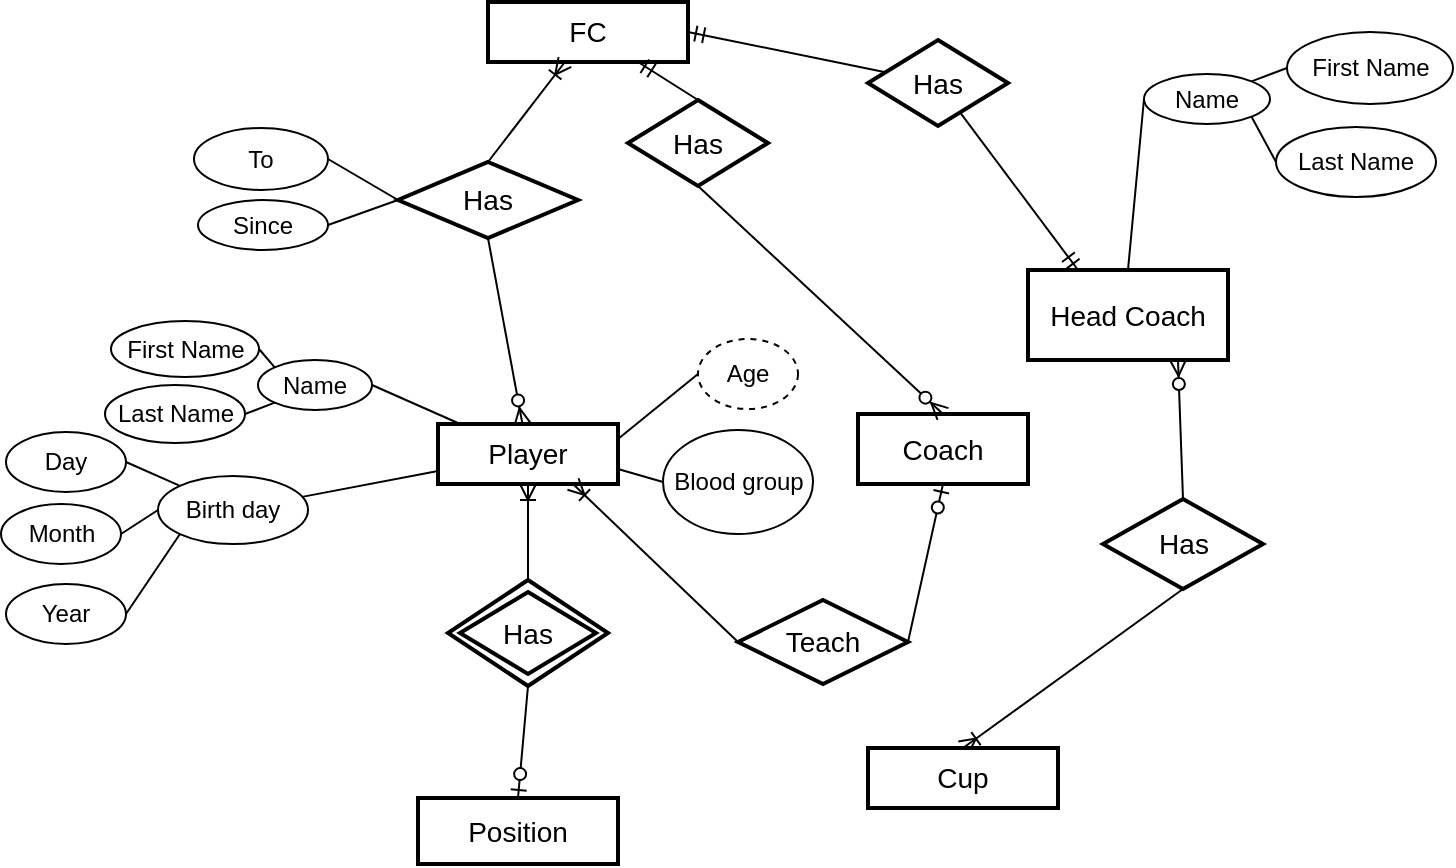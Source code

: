 <mxfile version="10.4.6" type="github"><diagram name="Page-1" id="e56a1550-8fbb-45ad-956c-1786394a9013"><mxGraphModel dx="1188" dy="685" grid="1" gridSize="10" guides="1" tooltips="1" connect="1" arrows="1" fold="1" page="1" pageScale="1" pageWidth="1100" pageHeight="850" background="#ffffff" math="0" shadow="0"><root><mxCell id="0"/><mxCell id="1" parent="0"/><mxCell id="apq4QGrBXz5iYKbzIYqq-2" value="FC" style="strokeWidth=2;whiteSpace=wrap;html=1;align=center;fontSize=14;" parent="1" vertex="1"><mxGeometry x="460" y="89" width="100" height="30" as="geometry"/></mxCell><mxCell id="apq4QGrBXz5iYKbzIYqq-28" style="rounded=0;orthogonalLoop=1;jettySize=auto;html=1;entryX=1;entryY=0.5;entryDx=0;entryDy=0;endArrow=none;endFill=0;" parent="1" source="apq4QGrBXz5iYKbzIYqq-3" target="RYt1uZxcFI_-BedDhEhb-3" edge="1"><mxGeometry relative="1" as="geometry"><mxPoint x="575" y="315" as="targetPoint"/></mxGeometry></mxCell><mxCell id="apq4QGrBXz5iYKbzIYqq-36" style="rounded=0;orthogonalLoop=1;jettySize=auto;html=1;endArrow=none;endFill=0;" parent="1" source="apq4QGrBXz5iYKbzIYqq-3" target="RYt1uZxcFI_-BedDhEhb-1" edge="1"><mxGeometry relative="1" as="geometry"><mxPoint x="330" y="350" as="targetPoint"/></mxGeometry></mxCell><mxCell id="apq4QGrBXz5iYKbzIYqq-57" style="rounded=0;orthogonalLoop=1;jettySize=auto;html=1;exitX=1;exitY=0.75;exitDx=0;exitDy=0;entryX=0;entryY=0.5;entryDx=0;entryDy=0;endArrow=none;endFill=0;" parent="1" source="apq4QGrBXz5iYKbzIYqq-3" target="apq4QGrBXz5iYKbzIYqq-29" edge="1"><mxGeometry relative="1" as="geometry"/></mxCell><mxCell id="apq4QGrBXz5iYKbzIYqq-58" style="rounded=0;orthogonalLoop=1;jettySize=auto;html=1;exitX=1;exitY=0.25;exitDx=0;exitDy=0;entryX=0;entryY=0.5;entryDx=0;entryDy=0;endArrow=none;endFill=0;" parent="1" source="apq4QGrBXz5iYKbzIYqq-3" target="apq4QGrBXz5iYKbzIYqq-32" edge="1"><mxGeometry relative="1" as="geometry"/></mxCell><mxCell id="apq4QGrBXz5iYKbzIYqq-3" value="Player&lt;br&gt;" style="strokeWidth=2;whiteSpace=wrap;html=1;align=center;fontSize=14;" parent="1" vertex="1"><mxGeometry x="435" y="300" width="90" height="30" as="geometry"/></mxCell><mxCell id="apq4QGrBXz5iYKbzIYqq-10" style="rounded=0;orthogonalLoop=1;jettySize=auto;html=1;endArrow=ERzeroToMany;endFill=1;exitX=0.5;exitY=1;exitDx=0;exitDy=0;" parent="1" source="apq4QGrBXz5iYKbzIYqq-6" target="apq4QGrBXz5iYKbzIYqq-3" edge="1"><mxGeometry relative="1" as="geometry"/></mxCell><mxCell id="apq4QGrBXz5iYKbzIYqq-11" style="rounded=0;orthogonalLoop=1;jettySize=auto;html=1;endArrow=ERoneToMany;endFill=0;exitX=0.5;exitY=0;exitDx=0;exitDy=0;" parent="1" source="apq4QGrBXz5iYKbzIYqq-6" target="apq4QGrBXz5iYKbzIYqq-2" edge="1"><mxGeometry relative="1" as="geometry"/></mxCell><mxCell id="BGSauwcj2o7iFnSYqg16-22" style="rounded=0;orthogonalLoop=1;jettySize=auto;html=1;exitX=0;exitY=0.5;exitDx=0;exitDy=0;endArrow=none;endFill=0;entryX=1;entryY=0.5;entryDx=0;entryDy=0;" parent="1" source="apq4QGrBXz5iYKbzIYqq-6" target="BGSauwcj2o7iFnSYqg16-19" edge="1"><mxGeometry relative="1" as="geometry"><mxPoint x="320" y="128" as="targetPoint"/></mxGeometry></mxCell><mxCell id="BGSauwcj2o7iFnSYqg16-23" style="rounded=0;orthogonalLoop=1;jettySize=auto;html=1;exitX=0;exitY=0.5;exitDx=0;exitDy=0;entryX=1;entryY=0.5;entryDx=0;entryDy=0;endArrow=none;endFill=0;" parent="1" source="apq4QGrBXz5iYKbzIYqq-6" target="BGSauwcj2o7iFnSYqg16-18" edge="1"><mxGeometry relative="1" as="geometry"/></mxCell><mxCell id="apq4QGrBXz5iYKbzIYqq-6" value="Has" style="shape=rhombus;strokeWidth=2;fontSize=17;perimeter=rhombusPerimeter;whiteSpace=wrap;html=1;align=center;fontSize=14;" parent="1" vertex="1"><mxGeometry x="415" y="169" width="90" height="38" as="geometry"/></mxCell><mxCell id="apq4QGrBXz5iYKbzIYqq-14" style="edgeStyle=orthogonalEdgeStyle;rounded=0;orthogonalLoop=1;jettySize=auto;html=1;entryX=0.5;entryY=1;entryDx=0;entryDy=0;exitX=0.5;exitY=0;exitDx=0;exitDy=0;endArrow=ERoneToMany;endFill=0;" parent="1" source="BGSauwcj2o7iFnSYqg16-17" target="apq4QGrBXz5iYKbzIYqq-3" edge="1"><mxGeometry relative="1" as="geometry"><mxPoint x="480" y="375" as="sourcePoint"/></mxGeometry></mxCell><mxCell id="apq4QGrBXz5iYKbzIYqq-15" style="rounded=0;orthogonalLoop=1;jettySize=auto;html=1;entryX=0.5;entryY=0;entryDx=0;entryDy=0;exitX=0.5;exitY=1;exitDx=0;exitDy=0;endArrow=ERzeroToOne;endFill=1;" parent="1" source="BGSauwcj2o7iFnSYqg16-17" target="RYt1uZxcFI_-BedDhEhb-37" edge="1"><mxGeometry relative="1" as="geometry"><mxPoint x="480" y="440" as="sourcePoint"/><mxPoint x="480" y="490" as="targetPoint"/></mxGeometry></mxCell><mxCell id="apq4QGrBXz5iYKbzIYqq-26" style="rounded=0;orthogonalLoop=1;jettySize=auto;html=1;exitX=0;exitY=1;exitDx=0;exitDy=0;entryX=1;entryY=0.5;entryDx=0;entryDy=0;endArrow=none;endFill=0;" parent="1" source="RYt1uZxcFI_-BedDhEhb-3" target="apq4QGrBXz5iYKbzIYqq-20" edge="1"><mxGeometry relative="1" as="geometry"><mxPoint x="462.5" y="335.5" as="sourcePoint"/></mxGeometry></mxCell><mxCell id="apq4QGrBXz5iYKbzIYqq-71" style="rounded=0;orthogonalLoop=1;jettySize=auto;html=1;exitX=0;exitY=0;exitDx=0;exitDy=0;entryX=1;entryY=0.5;entryDx=0;entryDy=0;endArrow=none;endFill=0;" parent="1" source="RYt1uZxcFI_-BedDhEhb-3" target="apq4QGrBXz5iYKbzIYqq-18" edge="1"><mxGeometry relative="1" as="geometry"><mxPoint x="417.5" y="300.5" as="sourcePoint"/></mxGeometry></mxCell><mxCell id="apq4QGrBXz5iYKbzIYqq-18" value="First Name&lt;br&gt;" style="ellipse;whiteSpace=wrap;html=1;" parent="1" vertex="1"><mxGeometry x="271.5" y="248.5" width="74" height="28" as="geometry"/></mxCell><mxCell id="apq4QGrBXz5iYKbzIYqq-20" value="Last Name" style="ellipse;whiteSpace=wrap;html=1;" parent="1" vertex="1"><mxGeometry x="268.5" y="280.5" width="70" height="29" as="geometry"/></mxCell><mxCell id="apq4QGrBXz5iYKbzIYqq-29" value="Blood group" style="ellipse;whiteSpace=wrap;html=1;" parent="1" vertex="1"><mxGeometry x="547.5" y="303" width="75" height="52" as="geometry"/></mxCell><mxCell id="apq4QGrBXz5iYKbzIYqq-32" value="Age" style="ellipse;whiteSpace=wrap;html=1;dashed=1;" parent="1" vertex="1"><mxGeometry x="565" y="257.5" width="50" height="35" as="geometry"/></mxCell><mxCell id="apq4QGrBXz5iYKbzIYqq-41" style="rounded=0;orthogonalLoop=1;jettySize=auto;html=1;entryX=1;entryY=0.5;entryDx=0;entryDy=0;exitX=0;exitY=0.5;exitDx=0;exitDy=0;endArrow=none;endFill=0;" parent="1" source="RYt1uZxcFI_-BedDhEhb-1" target="apq4QGrBXz5iYKbzIYqq-38" edge="1"><mxGeometry relative="1" as="geometry"><mxPoint x="275" y="350" as="sourcePoint"/></mxGeometry></mxCell><mxCell id="apq4QGrBXz5iYKbzIYqq-59" style="rounded=0;orthogonalLoop=1;jettySize=auto;html=1;exitX=0;exitY=1;exitDx=0;exitDy=0;entryX=1;entryY=0.5;entryDx=0;entryDy=0;endArrow=none;endFill=0;" parent="1" source="RYt1uZxcFI_-BedDhEhb-1" target="apq4QGrBXz5iYKbzIYqq-39" edge="1"><mxGeometry relative="1" as="geometry"><mxPoint x="291" y="375" as="sourcePoint"/></mxGeometry></mxCell><mxCell id="apq4QGrBXz5iYKbzIYqq-60" style="rounded=0;orthogonalLoop=1;jettySize=auto;html=1;exitX=0;exitY=0;exitDx=0;exitDy=0;entryX=1;entryY=0.5;entryDx=0;entryDy=0;endArrow=none;endFill=0;" parent="1" source="RYt1uZxcFI_-BedDhEhb-1" target="apq4QGrBXz5iYKbzIYqq-37" edge="1"><mxGeometry relative="1" as="geometry"><mxPoint x="291" y="325" as="sourcePoint"/></mxGeometry></mxCell><mxCell id="apq4QGrBXz5iYKbzIYqq-37" value="Day" style="ellipse;whiteSpace=wrap;html=1;" parent="1" vertex="1"><mxGeometry x="219" y="304" width="60" height="30" as="geometry"/></mxCell><mxCell id="apq4QGrBXz5iYKbzIYqq-38" value="Month" style="ellipse;whiteSpace=wrap;html=1;" parent="1" vertex="1"><mxGeometry x="216.5" y="340" width="60" height="30" as="geometry"/></mxCell><mxCell id="apq4QGrBXz5iYKbzIYqq-39" value="Year" style="ellipse;whiteSpace=wrap;html=1;" parent="1" vertex="1"><mxGeometry x="219" y="380" width="60" height="30" as="geometry"/></mxCell><mxCell id="apq4QGrBXz5iYKbzIYqq-52" style="rounded=0;orthogonalLoop=1;jettySize=auto;html=1;entryX=0;entryY=0.5;entryDx=0;entryDy=0;endArrow=none;endFill=0;exitX=0.5;exitY=0;exitDx=0;exitDy=0;" parent="1" source="apq4QGrBXz5iYKbzIYqq-43" target="RYt1uZxcFI_-BedDhEhb-12" edge="1"><mxGeometry relative="1" as="geometry"><mxPoint x="998" y="210" as="targetPoint"/></mxGeometry></mxCell><mxCell id="apq4QGrBXz5iYKbzIYqq-43" value="Head Coach" style="strokeWidth=2;whiteSpace=wrap;html=1;align=center;fontSize=14;" parent="1" vertex="1"><mxGeometry x="730" y="223" width="100" height="45" as="geometry"/></mxCell><mxCell id="apq4QGrBXz5iYKbzIYqq-45" style="rounded=0;orthogonalLoop=1;jettySize=auto;html=1;entryX=0.25;entryY=0;entryDx=0;entryDy=0;endArrow=ERmandOne;endFill=0;" parent="1" source="apq4QGrBXz5iYKbzIYqq-44" target="apq4QGrBXz5iYKbzIYqq-43" edge="1"><mxGeometry relative="1" as="geometry"/></mxCell><mxCell id="apq4QGrBXz5iYKbzIYqq-46" style="rounded=0;orthogonalLoop=1;jettySize=auto;html=1;entryX=1;entryY=0.5;entryDx=0;entryDy=0;endArrow=ERmandOne;endFill=0;" parent="1" source="apq4QGrBXz5iYKbzIYqq-44" target="apq4QGrBXz5iYKbzIYqq-2" edge="1"><mxGeometry relative="1" as="geometry"/></mxCell><mxCell id="apq4QGrBXz5iYKbzIYqq-44" value="Has" style="shape=rhombus;strokeWidth=2;fontSize=17;perimeter=rhombusPerimeter;whiteSpace=wrap;html=1;align=center;fontSize=14;" parent="1" vertex="1"><mxGeometry x="650" y="108" width="70" height="43" as="geometry"/></mxCell><mxCell id="apq4QGrBXz5iYKbzIYqq-56" style="rounded=0;orthogonalLoop=1;jettySize=auto;html=1;entryX=0.75;entryY=1;entryDx=0;entryDy=0;strokeColor=#000000;endArrow=ERoneToMany;endFill=0;exitX=0;exitY=0.5;exitDx=0;exitDy=0;" parent="1" source="apq4QGrBXz5iYKbzIYqq-53" target="apq4QGrBXz5iYKbzIYqq-3" edge="1"><mxGeometry relative="1" as="geometry"/></mxCell><mxCell id="apq4QGrBXz5iYKbzIYqq-61" style="rounded=0;orthogonalLoop=1;jettySize=auto;html=1;exitX=1;exitY=0.5;exitDx=0;exitDy=0;entryX=0.5;entryY=1;entryDx=0;entryDy=0;endArrow=ERzeroToOne;endFill=1;" parent="1" source="apq4QGrBXz5iYKbzIYqq-53" target="RYt1uZxcFI_-BedDhEhb-16" edge="1"><mxGeometry relative="1" as="geometry"/></mxCell><mxCell id="apq4QGrBXz5iYKbzIYqq-53" value="Teach" style="shape=rhombus;strokeWidth=2;fontSize=17;perimeter=rhombusPerimeter;whiteSpace=wrap;html=1;align=center;fontSize=14;" parent="1" vertex="1"><mxGeometry x="585" y="388" width="85" height="42" as="geometry"/></mxCell><mxCell id="apq4QGrBXz5iYKbzIYqq-62" style="rounded=0;orthogonalLoop=1;jettySize=auto;html=1;exitX=0.5;exitY=0;exitDx=0;exitDy=0;entryX=0.75;entryY=1;entryDx=0;entryDy=0;endArrow=ERzeroToMany;endFill=1;" parent="1" source="apq4QGrBXz5iYKbzIYqq-54" target="apq4QGrBXz5iYKbzIYqq-43" edge="1"><mxGeometry relative="1" as="geometry"/></mxCell><mxCell id="apq4QGrBXz5iYKbzIYqq-64" style="rounded=0;orthogonalLoop=1;jettySize=auto;html=1;exitX=0.5;exitY=1;exitDx=0;exitDy=0;entryX=0.5;entryY=0;entryDx=0;entryDy=0;endArrow=ERoneToMany;endFill=0;" parent="1" source="apq4QGrBXz5iYKbzIYqq-54" target="apq4QGrBXz5iYKbzIYqq-63" edge="1"><mxGeometry relative="1" as="geometry"/></mxCell><mxCell id="apq4QGrBXz5iYKbzIYqq-54" value="Has" style="shape=rhombus;strokeWidth=2;fontSize=17;perimeter=rhombusPerimeter;whiteSpace=wrap;html=1;align=center;fontSize=14;" parent="1" vertex="1"><mxGeometry x="767.5" y="337.5" width="80" height="45" as="geometry"/></mxCell><mxCell id="apq4QGrBXz5iYKbzIYqq-63" value="Cup" style="strokeWidth=2;whiteSpace=wrap;html=1;align=center;fontSize=14;" parent="1" vertex="1"><mxGeometry x="650" y="462" width="95" height="30" as="geometry"/></mxCell><mxCell id="BGSauwcj2o7iFnSYqg16-17" value="Has" style="shape=rhombus;double=1;strokeWidth=2;fontSize=17;perimeter=rhombusPerimeter;whiteSpace=wrap;html=1;align=center;fontSize=14;" parent="1" vertex="1"><mxGeometry x="440" y="378" width="80" height="53" as="geometry"/></mxCell><mxCell id="BGSauwcj2o7iFnSYqg16-18" value="To" style="ellipse;whiteSpace=wrap;html=1;" parent="1" vertex="1"><mxGeometry x="313" y="152" width="67" height="31" as="geometry"/></mxCell><mxCell id="BGSauwcj2o7iFnSYqg16-19" value="Since" style="ellipse;whiteSpace=wrap;html=1;" parent="1" vertex="1"><mxGeometry x="315" y="188" width="65" height="25" as="geometry"/></mxCell><mxCell id="RYt1uZxcFI_-BedDhEhb-1" value="Birth day" style="ellipse;whiteSpace=wrap;html=1;" vertex="1" parent="1"><mxGeometry x="295" y="326" width="75" height="34" as="geometry"/></mxCell><mxCell id="RYt1uZxcFI_-BedDhEhb-3" value="Name" style="ellipse;whiteSpace=wrap;html=1;" vertex="1" parent="1"><mxGeometry x="345" y="268" width="57" height="25" as="geometry"/></mxCell><mxCell id="RYt1uZxcFI_-BedDhEhb-8" style="rounded=0;orthogonalLoop=1;jettySize=auto;html=1;exitX=1;exitY=1;exitDx=0;exitDy=0;entryX=0;entryY=0.5;entryDx=0;entryDy=0;endArrow=none;endFill=0;" edge="1" parent="1" source="RYt1uZxcFI_-BedDhEhb-12" target="RYt1uZxcFI_-BedDhEhb-11"><mxGeometry relative="1" as="geometry"><mxPoint x="935" y="162.5" as="sourcePoint"/></mxGeometry></mxCell><mxCell id="RYt1uZxcFI_-BedDhEhb-9" style="rounded=0;orthogonalLoop=1;jettySize=auto;html=1;exitX=1;exitY=0;exitDx=0;exitDy=0;entryX=0;entryY=0.5;entryDx=0;entryDy=0;endArrow=none;endFill=0;" edge="1" parent="1" source="RYt1uZxcFI_-BedDhEhb-12" target="RYt1uZxcFI_-BedDhEhb-10"><mxGeometry relative="1" as="geometry"><mxPoint x="890" y="127.5" as="sourcePoint"/></mxGeometry></mxCell><mxCell id="RYt1uZxcFI_-BedDhEhb-10" value="First Name&lt;br&gt;" style="ellipse;whiteSpace=wrap;html=1;" vertex="1" parent="1"><mxGeometry x="859.5" y="104" width="83" height="36" as="geometry"/></mxCell><mxCell id="RYt1uZxcFI_-BedDhEhb-11" value="Last Name" style="ellipse;whiteSpace=wrap;html=1;" vertex="1" parent="1"><mxGeometry x="854" y="151.5" width="80" height="35" as="geometry"/></mxCell><mxCell id="RYt1uZxcFI_-BedDhEhb-12" value="Name" style="ellipse;whiteSpace=wrap;html=1;" vertex="1" parent="1"><mxGeometry x="788" y="125" width="63" height="25" as="geometry"/></mxCell><mxCell id="RYt1uZxcFI_-BedDhEhb-16" value="Coach" style="strokeWidth=2;whiteSpace=wrap;html=1;align=center;fontSize=14;" vertex="1" parent="1"><mxGeometry x="645" y="295" width="85" height="35" as="geometry"/></mxCell><mxCell id="RYt1uZxcFI_-BedDhEhb-23" style="edgeStyle=none;rounded=0;orthogonalLoop=1;jettySize=auto;html=1;exitX=0.5;exitY=0;exitDx=0;exitDy=0;entryX=0.75;entryY=1;entryDx=0;entryDy=0;endArrow=ERmandOne;endFill=0;strokeColor=#000000;" edge="1" parent="1" source="RYt1uZxcFI_-BedDhEhb-22" target="apq4QGrBXz5iYKbzIYqq-2"><mxGeometry relative="1" as="geometry"/></mxCell><mxCell id="RYt1uZxcFI_-BedDhEhb-24" style="edgeStyle=none;rounded=0;orthogonalLoop=1;jettySize=auto;html=1;exitX=0.5;exitY=1;exitDx=0;exitDy=0;entryX=0.5;entryY=0;entryDx=0;entryDy=0;endArrow=ERzeroToMany;endFill=1;strokeColor=#000000;" edge="1" parent="1" source="RYt1uZxcFI_-BedDhEhb-22" target="RYt1uZxcFI_-BedDhEhb-16"><mxGeometry relative="1" as="geometry"/></mxCell><mxCell id="RYt1uZxcFI_-BedDhEhb-22" value="Has" style="shape=rhombus;strokeWidth=2;fontSize=17;perimeter=rhombusPerimeter;whiteSpace=wrap;html=1;align=center;fontSize=14;" vertex="1" parent="1"><mxGeometry x="530" y="138" width="70" height="43" as="geometry"/></mxCell><mxCell id="RYt1uZxcFI_-BedDhEhb-37" value="Position&lt;br&gt;" style="strokeWidth=2;whiteSpace=wrap;html=1;align=center;fontSize=14;" vertex="1" parent="1"><mxGeometry x="425" y="487" width="100" height="33" as="geometry"/></mxCell></root></mxGraphModel></diagram></mxfile>
